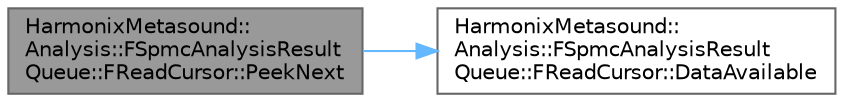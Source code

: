 digraph "HarmonixMetasound::Analysis::FSpmcAnalysisResultQueue::FReadCursor::PeekNext"
{
 // INTERACTIVE_SVG=YES
 // LATEX_PDF_SIZE
  bgcolor="transparent";
  edge [fontname=Helvetica,fontsize=10,labelfontname=Helvetica,labelfontsize=10];
  node [fontname=Helvetica,fontsize=10,shape=box,height=0.2,width=0.4];
  rankdir="LR";
  Node1 [id="Node000001",label="HarmonixMetasound::\lAnalysis::FSpmcAnalysisResult\lQueue::FReadCursor::PeekNext",height=0.2,width=0.4,color="gray40", fillcolor="grey60", style="filled", fontcolor="black",tooltip=" "];
  Node1 -> Node2 [id="edge1_Node000001_Node000002",color="steelblue1",style="solid",tooltip=" "];
  Node2 [id="Node000002",label="HarmonixMetasound::\lAnalysis::FSpmcAnalysisResult\lQueue::FReadCursor::DataAvailable",height=0.2,width=0.4,color="grey40", fillcolor="white", style="filled",URL="$db/d23/classHarmonixMetasound_1_1Analysis_1_1FSpmcAnalysisResultQueue_1_1FReadCursor.html#a878693b8955e222d7757a92c3f76a9ab",tooltip=" "];
}
